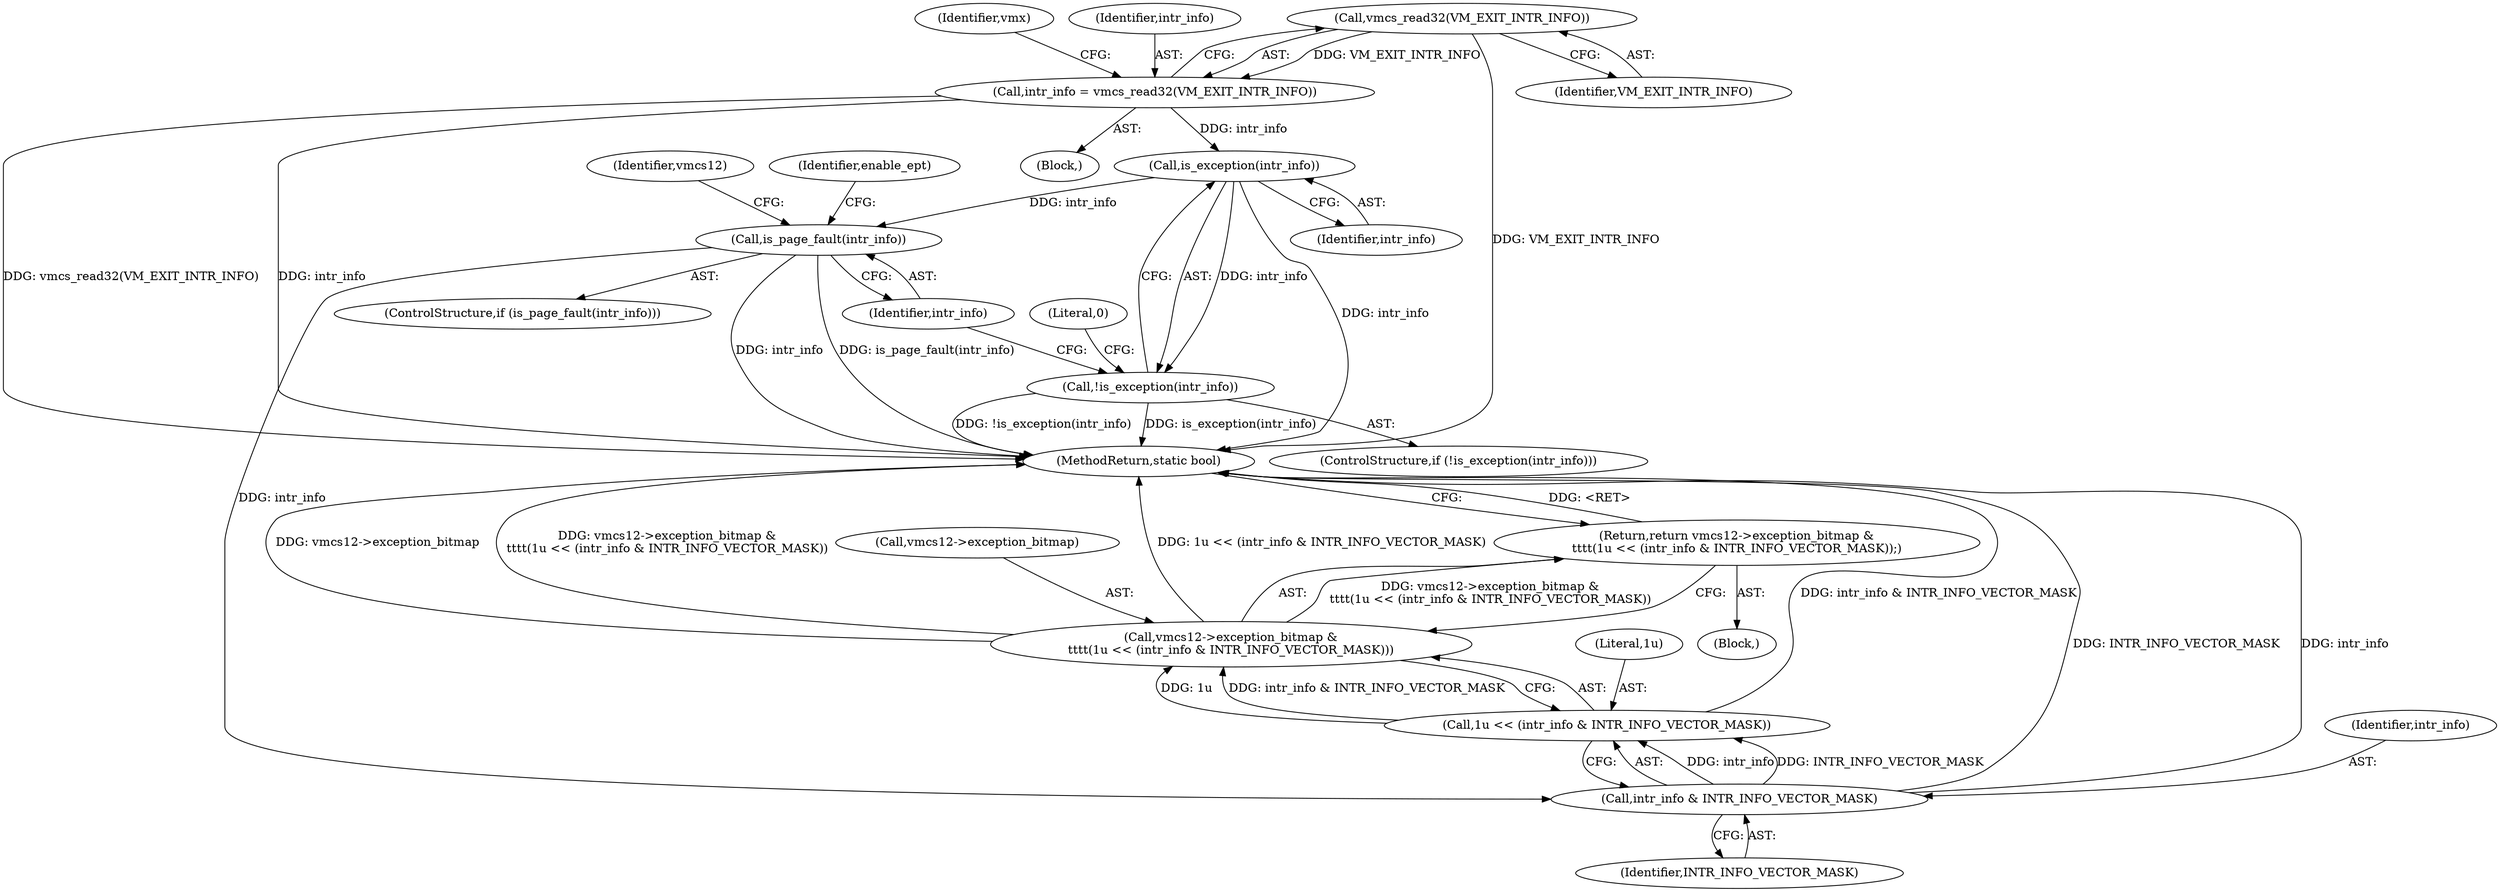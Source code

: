 digraph "0_linux_bfd0a56b90005f8c8a004baf407ad90045c2b11e@API" {
"1000107" [label="(Call,vmcs_read32(VM_EXIT_INTR_INFO))"];
"1000105" [label="(Call,intr_info = vmcs_read32(VM_EXIT_INTR_INFO))"];
"1000152" [label="(Call,is_exception(intr_info))"];
"1000151" [label="(Call,!is_exception(intr_info))"];
"1000158" [label="(Call,is_page_fault(intr_info))"];
"1000169" [label="(Call,intr_info & INTR_INFO_VECTOR_MASK)"];
"1000167" [label="(Call,1u << (intr_info & INTR_INFO_VECTOR_MASK))"];
"1000163" [label="(Call,vmcs12->exception_bitmap &\n\t\t\t\t(1u << (intr_info & INTR_INFO_VECTOR_MASK)))"];
"1000162" [label="(Return,return vmcs12->exception_bitmap &\n\t\t\t\t(1u << (intr_info & INTR_INFO_VECTOR_MASK));)"];
"1000148" [label="(Block,)"];
"1000159" [label="(Identifier,intr_info)"];
"1000155" [label="(Literal,0)"];
"1000167" [label="(Call,1u << (intr_info & INTR_INFO_VECTOR_MASK))"];
"1000170" [label="(Identifier,intr_info)"];
"1000103" [label="(Block,)"];
"1000171" [label="(Identifier,INTR_INFO_VECTOR_MASK)"];
"1000169" [label="(Call,intr_info & INTR_INFO_VECTOR_MASK)"];
"1000151" [label="(Call,!is_exception(intr_info))"];
"1000152" [label="(Call,is_exception(intr_info))"];
"1000168" [label="(Literal,1u)"];
"1000153" [label="(Identifier,intr_info)"];
"1000307" [label="(MethodReturn,static bool)"];
"1000163" [label="(Call,vmcs12->exception_bitmap &\n\t\t\t\t(1u << (intr_info & INTR_INFO_VECTOR_MASK)))"];
"1000164" [label="(Call,vmcs12->exception_bitmap)"];
"1000158" [label="(Call,is_page_fault(intr_info))"];
"1000165" [label="(Identifier,vmcs12)"];
"1000105" [label="(Call,intr_info = vmcs_read32(VM_EXIT_INTR_INFO))"];
"1000162" [label="(Return,return vmcs12->exception_bitmap &\n\t\t\t\t(1u << (intr_info & INTR_INFO_VECTOR_MASK));)"];
"1000107" [label="(Call,vmcs_read32(VM_EXIT_INTR_INFO))"];
"1000111" [label="(Identifier,vmx)"];
"1000150" [label="(ControlStructure,if (!is_exception(intr_info)))"];
"1000157" [label="(ControlStructure,if (is_page_fault(intr_info)))"];
"1000108" [label="(Identifier,VM_EXIT_INTR_INFO)"];
"1000161" [label="(Identifier,enable_ept)"];
"1000106" [label="(Identifier,intr_info)"];
"1000107" -> "1000105"  [label="AST: "];
"1000107" -> "1000108"  [label="CFG: "];
"1000108" -> "1000107"  [label="AST: "];
"1000105" -> "1000107"  [label="CFG: "];
"1000107" -> "1000307"  [label="DDG: VM_EXIT_INTR_INFO"];
"1000107" -> "1000105"  [label="DDG: VM_EXIT_INTR_INFO"];
"1000105" -> "1000103"  [label="AST: "];
"1000106" -> "1000105"  [label="AST: "];
"1000111" -> "1000105"  [label="CFG: "];
"1000105" -> "1000307"  [label="DDG: vmcs_read32(VM_EXIT_INTR_INFO)"];
"1000105" -> "1000307"  [label="DDG: intr_info"];
"1000105" -> "1000152"  [label="DDG: intr_info"];
"1000152" -> "1000151"  [label="AST: "];
"1000152" -> "1000153"  [label="CFG: "];
"1000153" -> "1000152"  [label="AST: "];
"1000151" -> "1000152"  [label="CFG: "];
"1000152" -> "1000307"  [label="DDG: intr_info"];
"1000152" -> "1000151"  [label="DDG: intr_info"];
"1000152" -> "1000158"  [label="DDG: intr_info"];
"1000151" -> "1000150"  [label="AST: "];
"1000155" -> "1000151"  [label="CFG: "];
"1000159" -> "1000151"  [label="CFG: "];
"1000151" -> "1000307"  [label="DDG: !is_exception(intr_info)"];
"1000151" -> "1000307"  [label="DDG: is_exception(intr_info)"];
"1000158" -> "1000157"  [label="AST: "];
"1000158" -> "1000159"  [label="CFG: "];
"1000159" -> "1000158"  [label="AST: "];
"1000161" -> "1000158"  [label="CFG: "];
"1000165" -> "1000158"  [label="CFG: "];
"1000158" -> "1000307"  [label="DDG: intr_info"];
"1000158" -> "1000307"  [label="DDG: is_page_fault(intr_info)"];
"1000158" -> "1000169"  [label="DDG: intr_info"];
"1000169" -> "1000167"  [label="AST: "];
"1000169" -> "1000171"  [label="CFG: "];
"1000170" -> "1000169"  [label="AST: "];
"1000171" -> "1000169"  [label="AST: "];
"1000167" -> "1000169"  [label="CFG: "];
"1000169" -> "1000307"  [label="DDG: INTR_INFO_VECTOR_MASK"];
"1000169" -> "1000307"  [label="DDG: intr_info"];
"1000169" -> "1000167"  [label="DDG: intr_info"];
"1000169" -> "1000167"  [label="DDG: INTR_INFO_VECTOR_MASK"];
"1000167" -> "1000163"  [label="AST: "];
"1000168" -> "1000167"  [label="AST: "];
"1000163" -> "1000167"  [label="CFG: "];
"1000167" -> "1000307"  [label="DDG: intr_info & INTR_INFO_VECTOR_MASK"];
"1000167" -> "1000163"  [label="DDG: 1u"];
"1000167" -> "1000163"  [label="DDG: intr_info & INTR_INFO_VECTOR_MASK"];
"1000163" -> "1000162"  [label="AST: "];
"1000164" -> "1000163"  [label="AST: "];
"1000162" -> "1000163"  [label="CFG: "];
"1000163" -> "1000307"  [label="DDG: vmcs12->exception_bitmap"];
"1000163" -> "1000307"  [label="DDG: 1u << (intr_info & INTR_INFO_VECTOR_MASK)"];
"1000163" -> "1000307"  [label="DDG: vmcs12->exception_bitmap &\n\t\t\t\t(1u << (intr_info & INTR_INFO_VECTOR_MASK))"];
"1000163" -> "1000162"  [label="DDG: vmcs12->exception_bitmap &\n\t\t\t\t(1u << (intr_info & INTR_INFO_VECTOR_MASK))"];
"1000162" -> "1000148"  [label="AST: "];
"1000307" -> "1000162"  [label="CFG: "];
"1000162" -> "1000307"  [label="DDG: <RET>"];
}
